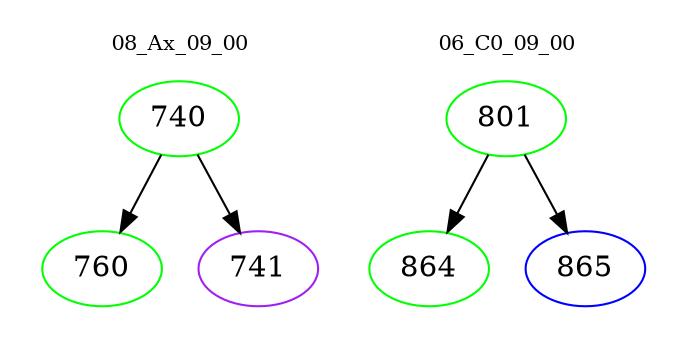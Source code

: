 digraph{
subgraph cluster_0 {
color = white
label = "08_Ax_09_00";
fontsize=10;
T0_740 [label="740", color="green"]
T0_740 -> T0_760 [color="black"]
T0_760 [label="760", color="green"]
T0_740 -> T0_741 [color="black"]
T0_741 [label="741", color="purple"]
}
subgraph cluster_1 {
color = white
label = "06_C0_09_00";
fontsize=10;
T1_801 [label="801", color="green"]
T1_801 -> T1_864 [color="black"]
T1_864 [label="864", color="green"]
T1_801 -> T1_865 [color="black"]
T1_865 [label="865", color="blue"]
}
}
